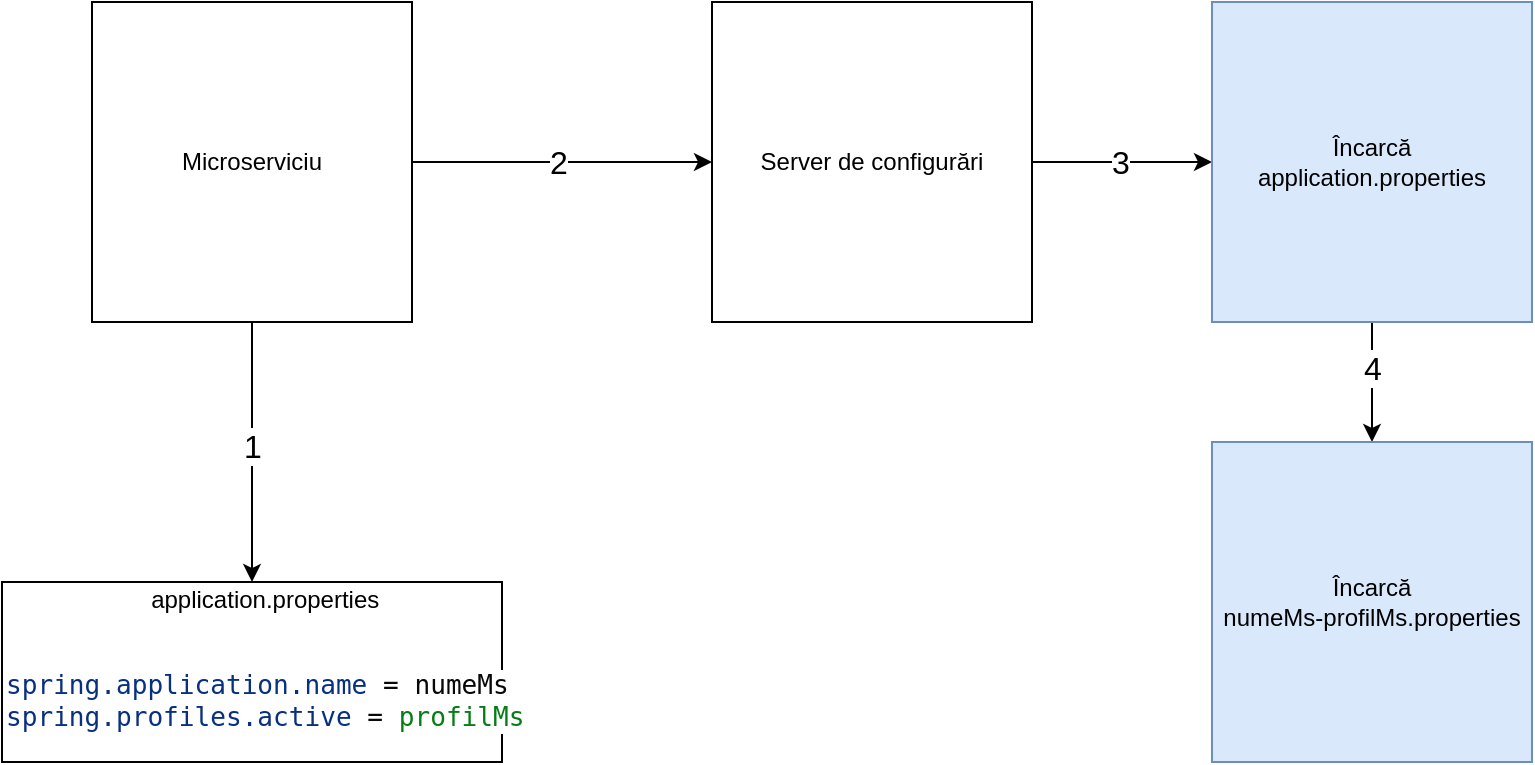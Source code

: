 <mxfile version="24.5.4" type="device">
  <diagram name="Page-1" id="DwGIO6ofohosQTBx9cu-">
    <mxGraphModel dx="1434" dy="786" grid="1" gridSize="10" guides="1" tooltips="1" connect="1" arrows="1" fold="1" page="1" pageScale="1" pageWidth="850" pageHeight="1100" math="0" shadow="0">
      <root>
        <mxCell id="0" />
        <mxCell id="1" parent="0" />
        <mxCell id="QYkEhrU3naZFC0B3dCoe-3" style="edgeStyle=orthogonalEdgeStyle;rounded=0;orthogonalLoop=1;jettySize=auto;html=1;exitX=0.5;exitY=1;exitDx=0;exitDy=0;entryX=0.5;entryY=0;entryDx=0;entryDy=0;fontSize=16;" edge="1" parent="1" source="QYkEhrU3naZFC0B3dCoe-1" target="QYkEhrU3naZFC0B3dCoe-2">
          <mxGeometry relative="1" as="geometry" />
        </mxCell>
        <mxCell id="QYkEhrU3naZFC0B3dCoe-12" value="1" style="edgeLabel;html=1;align=center;verticalAlign=middle;resizable=0;points=[];fontSize=16;" vertex="1" connectable="0" parent="QYkEhrU3naZFC0B3dCoe-3">
          <mxGeometry x="-0.054" relative="1" as="geometry">
            <mxPoint as="offset" />
          </mxGeometry>
        </mxCell>
        <mxCell id="QYkEhrU3naZFC0B3dCoe-6" style="edgeStyle=orthogonalEdgeStyle;rounded=0;orthogonalLoop=1;jettySize=auto;html=1;" edge="1" parent="1" source="QYkEhrU3naZFC0B3dCoe-1" target="QYkEhrU3naZFC0B3dCoe-4">
          <mxGeometry relative="1" as="geometry" />
        </mxCell>
        <mxCell id="QYkEhrU3naZFC0B3dCoe-15" value="2" style="edgeLabel;html=1;align=center;verticalAlign=middle;resizable=0;points=[];fontSize=16;" vertex="1" connectable="0" parent="QYkEhrU3naZFC0B3dCoe-6">
          <mxGeometry x="-0.027" relative="1" as="geometry">
            <mxPoint as="offset" />
          </mxGeometry>
        </mxCell>
        <mxCell id="QYkEhrU3naZFC0B3dCoe-1" value="Microserviciu" style="whiteSpace=wrap;html=1;aspect=fixed;" vertex="1" parent="1">
          <mxGeometry x="80" y="240" width="160" height="160" as="geometry" />
        </mxCell>
        <mxCell id="QYkEhrU3naZFC0B3dCoe-2" value="&lt;div style=&quot;text-align: center;&quot;&gt;&lt;span style=&quot;background-color: initial;&quot;&gt;application.properties&lt;/span&gt;&lt;/div&gt;&lt;div style=&quot;text-align: center;&quot;&gt;&lt;br&gt;&lt;/div&gt;&lt;div style=&quot;background-color: rgb(255, 255, 255);&quot;&gt;&lt;pre style=&quot;font-family: &amp;quot;JetBrains Mono&amp;quot;, monospace; font-size: 9.8pt;&quot;&gt;&lt;span style=&quot;color: rgb(8, 48, 128);&quot;&gt;spring.application.name &lt;/span&gt;&lt;font color=&quot;#080808&quot;&gt;= numeMs&lt;/font&gt;&lt;span style=&quot;color: rgb(6, 125, 23);&quot;&gt;&lt;br&gt;&lt;/span&gt;&lt;span style=&quot;color: rgb(8, 48, 128);&quot;&gt;spring.profiles.active &lt;/span&gt;&lt;font color=&quot;#080808&quot;&gt;= &lt;/font&gt;&lt;font color=&quot;#067d17&quot;&gt;profilMs&lt;/font&gt;&lt;/pre&gt;&lt;/div&gt;" style="rounded=0;whiteSpace=wrap;html=1;align=left;" vertex="1" parent="1">
          <mxGeometry x="35" y="530" width="250" height="90" as="geometry" />
        </mxCell>
        <mxCell id="QYkEhrU3naZFC0B3dCoe-7" style="edgeStyle=orthogonalEdgeStyle;rounded=0;orthogonalLoop=1;jettySize=auto;html=1;" edge="1" parent="1" source="QYkEhrU3naZFC0B3dCoe-4">
          <mxGeometry relative="1" as="geometry">
            <mxPoint x="640" y="320" as="targetPoint" />
          </mxGeometry>
        </mxCell>
        <mxCell id="QYkEhrU3naZFC0B3dCoe-16" value="3" style="edgeLabel;html=1;align=center;verticalAlign=middle;resizable=0;points=[];fontSize=16;" vertex="1" connectable="0" parent="QYkEhrU3naZFC0B3dCoe-7">
          <mxGeometry x="-0.028" relative="1" as="geometry">
            <mxPoint as="offset" />
          </mxGeometry>
        </mxCell>
        <mxCell id="QYkEhrU3naZFC0B3dCoe-4" value="Server de configurări" style="whiteSpace=wrap;html=1;aspect=fixed;" vertex="1" parent="1">
          <mxGeometry x="390" y="240" width="160" height="160" as="geometry" />
        </mxCell>
        <mxCell id="QYkEhrU3naZFC0B3dCoe-11" style="edgeStyle=orthogonalEdgeStyle;rounded=0;orthogonalLoop=1;jettySize=auto;html=1;exitX=0.5;exitY=1;exitDx=0;exitDy=0;entryX=0.5;entryY=0;entryDx=0;entryDy=0;" edge="1" parent="1" source="QYkEhrU3naZFC0B3dCoe-8" target="QYkEhrU3naZFC0B3dCoe-10">
          <mxGeometry relative="1" as="geometry" />
        </mxCell>
        <mxCell id="QYkEhrU3naZFC0B3dCoe-17" value="4" style="edgeLabel;html=1;align=center;verticalAlign=middle;resizable=0;points=[];fontSize=16;" vertex="1" connectable="0" parent="QYkEhrU3naZFC0B3dCoe-11">
          <mxGeometry x="-0.233" y="2" relative="1" as="geometry">
            <mxPoint x="-2" as="offset" />
          </mxGeometry>
        </mxCell>
        <mxCell id="QYkEhrU3naZFC0B3dCoe-8" value="Încarcă &lt;br&gt;application.properties" style="whiteSpace=wrap;html=1;aspect=fixed;fillColor=#dae8fc;strokeColor=#6c8ebf;" vertex="1" parent="1">
          <mxGeometry x="640" y="240" width="160" height="160" as="geometry" />
        </mxCell>
        <mxCell id="QYkEhrU3naZFC0B3dCoe-10" value="&lt;div&gt;Încarcă&lt;/div&gt;&lt;div&gt;numeMs-profilMs.properties&lt;/div&gt;" style="whiteSpace=wrap;html=1;aspect=fixed;fillColor=#dae8fc;strokeColor=#6c8ebf;" vertex="1" parent="1">
          <mxGeometry x="640" y="460" width="160" height="160" as="geometry" />
        </mxCell>
      </root>
    </mxGraphModel>
  </diagram>
</mxfile>
